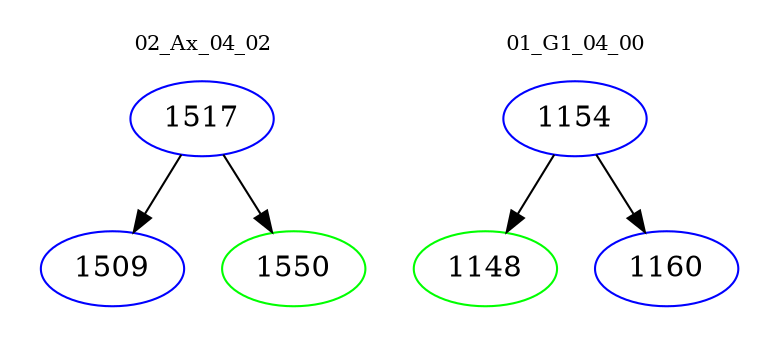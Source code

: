 digraph{
subgraph cluster_0 {
color = white
label = "02_Ax_04_02";
fontsize=10;
T0_1517 [label="1517", color="blue"]
T0_1517 -> T0_1509 [color="black"]
T0_1509 [label="1509", color="blue"]
T0_1517 -> T0_1550 [color="black"]
T0_1550 [label="1550", color="green"]
}
subgraph cluster_1 {
color = white
label = "01_G1_04_00";
fontsize=10;
T1_1154 [label="1154", color="blue"]
T1_1154 -> T1_1148 [color="black"]
T1_1148 [label="1148", color="green"]
T1_1154 -> T1_1160 [color="black"]
T1_1160 [label="1160", color="blue"]
}
}
